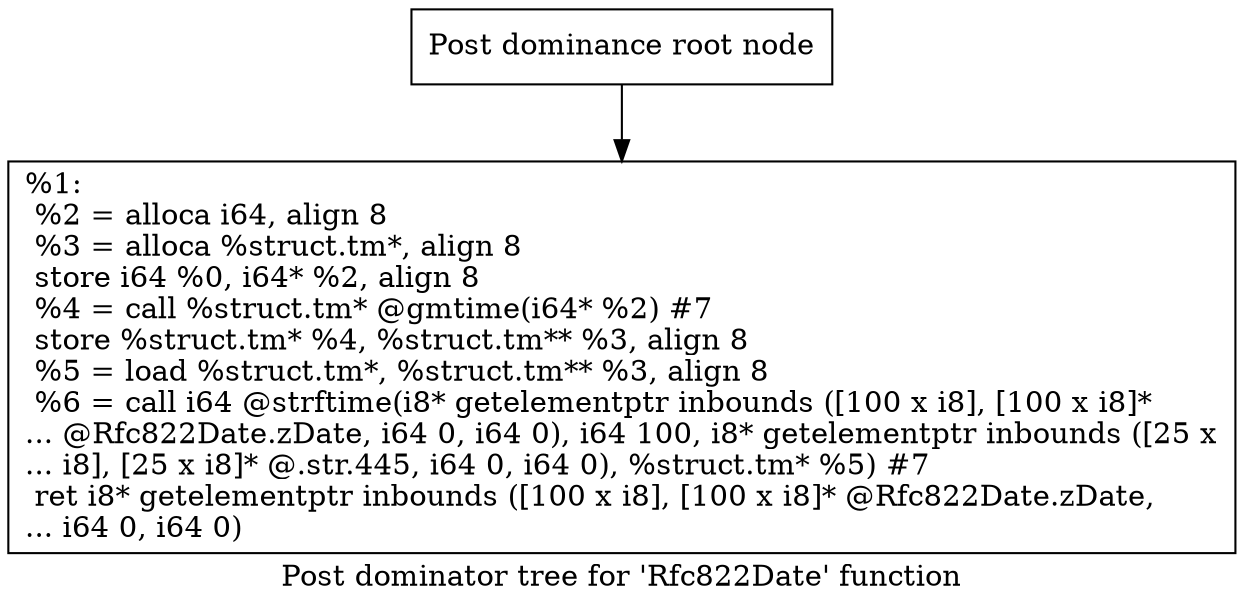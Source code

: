 digraph "Post dominator tree for 'Rfc822Date' function" {
	label="Post dominator tree for 'Rfc822Date' function";

	Node0x173f940 [shape=record,label="{Post dominance root node}"];
	Node0x173f940 -> Node0x1741a90;
	Node0x1741a90 [shape=record,label="{%1:\l  %2 = alloca i64, align 8\l  %3 = alloca %struct.tm*, align 8\l  store i64 %0, i64* %2, align 8\l  %4 = call %struct.tm* @gmtime(i64* %2) #7\l  store %struct.tm* %4, %struct.tm** %3, align 8\l  %5 = load %struct.tm*, %struct.tm** %3, align 8\l  %6 = call i64 @strftime(i8* getelementptr inbounds ([100 x i8], [100 x i8]*\l... @Rfc822Date.zDate, i64 0, i64 0), i64 100, i8* getelementptr inbounds ([25 x\l... i8], [25 x i8]* @.str.445, i64 0, i64 0), %struct.tm* %5) #7\l  ret i8* getelementptr inbounds ([100 x i8], [100 x i8]* @Rfc822Date.zDate,\l... i64 0, i64 0)\l}"];
}
